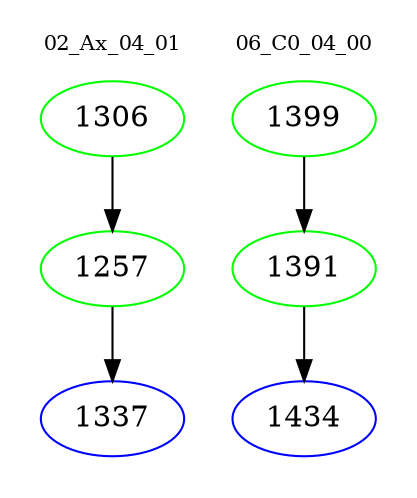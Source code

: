digraph{
subgraph cluster_0 {
color = white
label = "02_Ax_04_01";
fontsize=10;
T0_1306 [label="1306", color="green"]
T0_1306 -> T0_1257 [color="black"]
T0_1257 [label="1257", color="green"]
T0_1257 -> T0_1337 [color="black"]
T0_1337 [label="1337", color="blue"]
}
subgraph cluster_1 {
color = white
label = "06_C0_04_00";
fontsize=10;
T1_1399 [label="1399", color="green"]
T1_1399 -> T1_1391 [color="black"]
T1_1391 [label="1391", color="green"]
T1_1391 -> T1_1434 [color="black"]
T1_1434 [label="1434", color="blue"]
}
}
